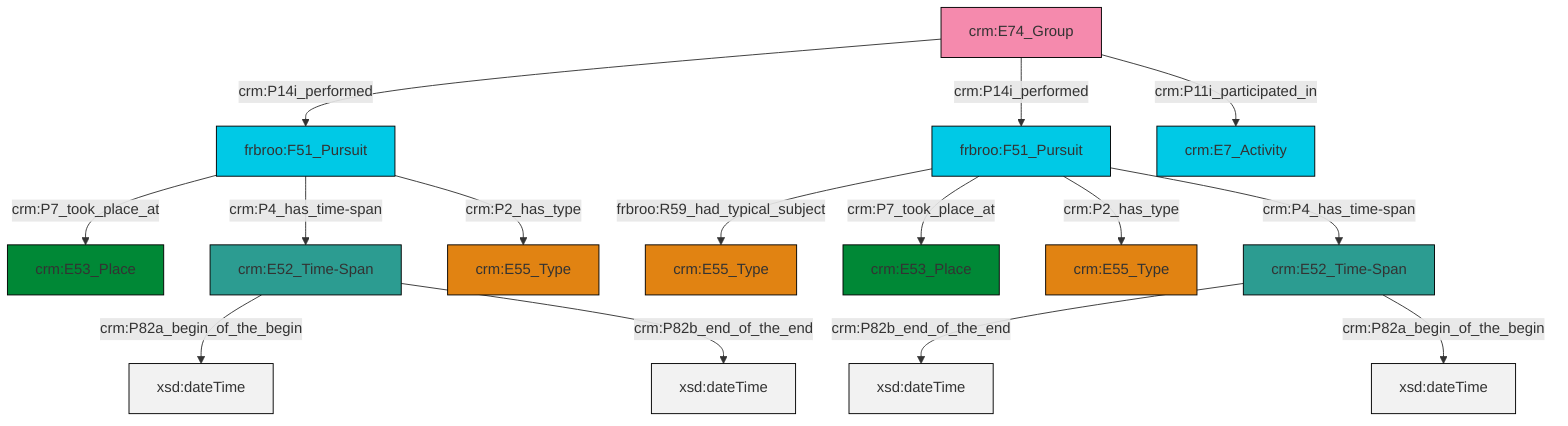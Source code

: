 graph TD
classDef Literal fill:#f2f2f2,stroke:#000000;
classDef CRM_Entity fill:#FFFFFF,stroke:#000000;
classDef Temporal_Entity fill:#00C9E6, stroke:#000000;
classDef Type fill:#E18312, stroke:#000000;
classDef Time-Span fill:#2C9C91, stroke:#000000;
classDef Appellation fill:#FFEB7F, stroke:#000000;
classDef Place fill:#008836, stroke:#000000;
classDef Persistent_Item fill:#B266B2, stroke:#000000;
classDef Conceptual_Object fill:#FFD700, stroke:#000000;
classDef Physical_Thing fill:#D2B48C, stroke:#000000;
classDef Actor fill:#f58aad, stroke:#000000;
classDef PC_Classes fill:#4ce600, stroke:#000000;
classDef Multi fill:#cccccc,stroke:#000000;

0["frbroo:F51_Pursuit"]:::Temporal_Entity -->|frbroo:R59_had_typical_subject| 1["crm:E55_Type"]:::Type
4["crm:E52_Time-Span"]:::Time-Span -->|crm:P82a_begin_of_the_begin| 11[xsd:dateTime]:::Literal
0["frbroo:F51_Pursuit"]:::Temporal_Entity -->|crm:P7_took_place_at| 2["crm:E53_Place"]:::Place
16["frbroo:F51_Pursuit"]:::Temporal_Entity -->|crm:P7_took_place_at| 12["crm:E53_Place"]:::Place
19["crm:E74_Group"]:::Actor -->|crm:P14i_performed| 16["frbroo:F51_Pursuit"]:::Temporal_Entity
0["frbroo:F51_Pursuit"]:::Temporal_Entity -->|crm:P2_has_type| 14["crm:E55_Type"]:::Type
19["crm:E74_Group"]:::Actor -->|crm:P14i_performed| 0["frbroo:F51_Pursuit"]:::Temporal_Entity
19["crm:E74_Group"]:::Actor -->|crm:P11i_participated_in| 17["crm:E7_Activity"]:::Temporal_Entity
9["crm:E52_Time-Span"]:::Time-Span -->|crm:P82b_end_of_the_end| 21[xsd:dateTime]:::Literal
16["frbroo:F51_Pursuit"]:::Temporal_Entity -->|crm:P4_has_time-span| 4["crm:E52_Time-Span"]:::Time-Span
4["crm:E52_Time-Span"]:::Time-Span -->|crm:P82b_end_of_the_end| 23[xsd:dateTime]:::Literal
0["frbroo:F51_Pursuit"]:::Temporal_Entity -->|crm:P4_has_time-span| 9["crm:E52_Time-Span"]:::Time-Span
16["frbroo:F51_Pursuit"]:::Temporal_Entity -->|crm:P2_has_type| 6["crm:E55_Type"]:::Type
9["crm:E52_Time-Span"]:::Time-Span -->|crm:P82a_begin_of_the_begin| 27[xsd:dateTime]:::Literal